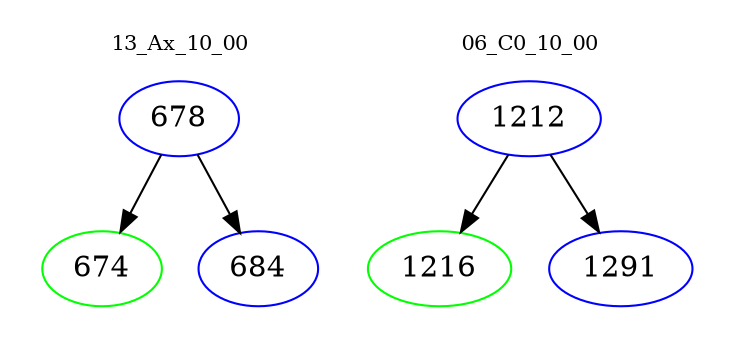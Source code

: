 digraph{
subgraph cluster_0 {
color = white
label = "13_Ax_10_00";
fontsize=10;
T0_678 [label="678", color="blue"]
T0_678 -> T0_674 [color="black"]
T0_674 [label="674", color="green"]
T0_678 -> T0_684 [color="black"]
T0_684 [label="684", color="blue"]
}
subgraph cluster_1 {
color = white
label = "06_C0_10_00";
fontsize=10;
T1_1212 [label="1212", color="blue"]
T1_1212 -> T1_1216 [color="black"]
T1_1216 [label="1216", color="green"]
T1_1212 -> T1_1291 [color="black"]
T1_1291 [label="1291", color="blue"]
}
}
